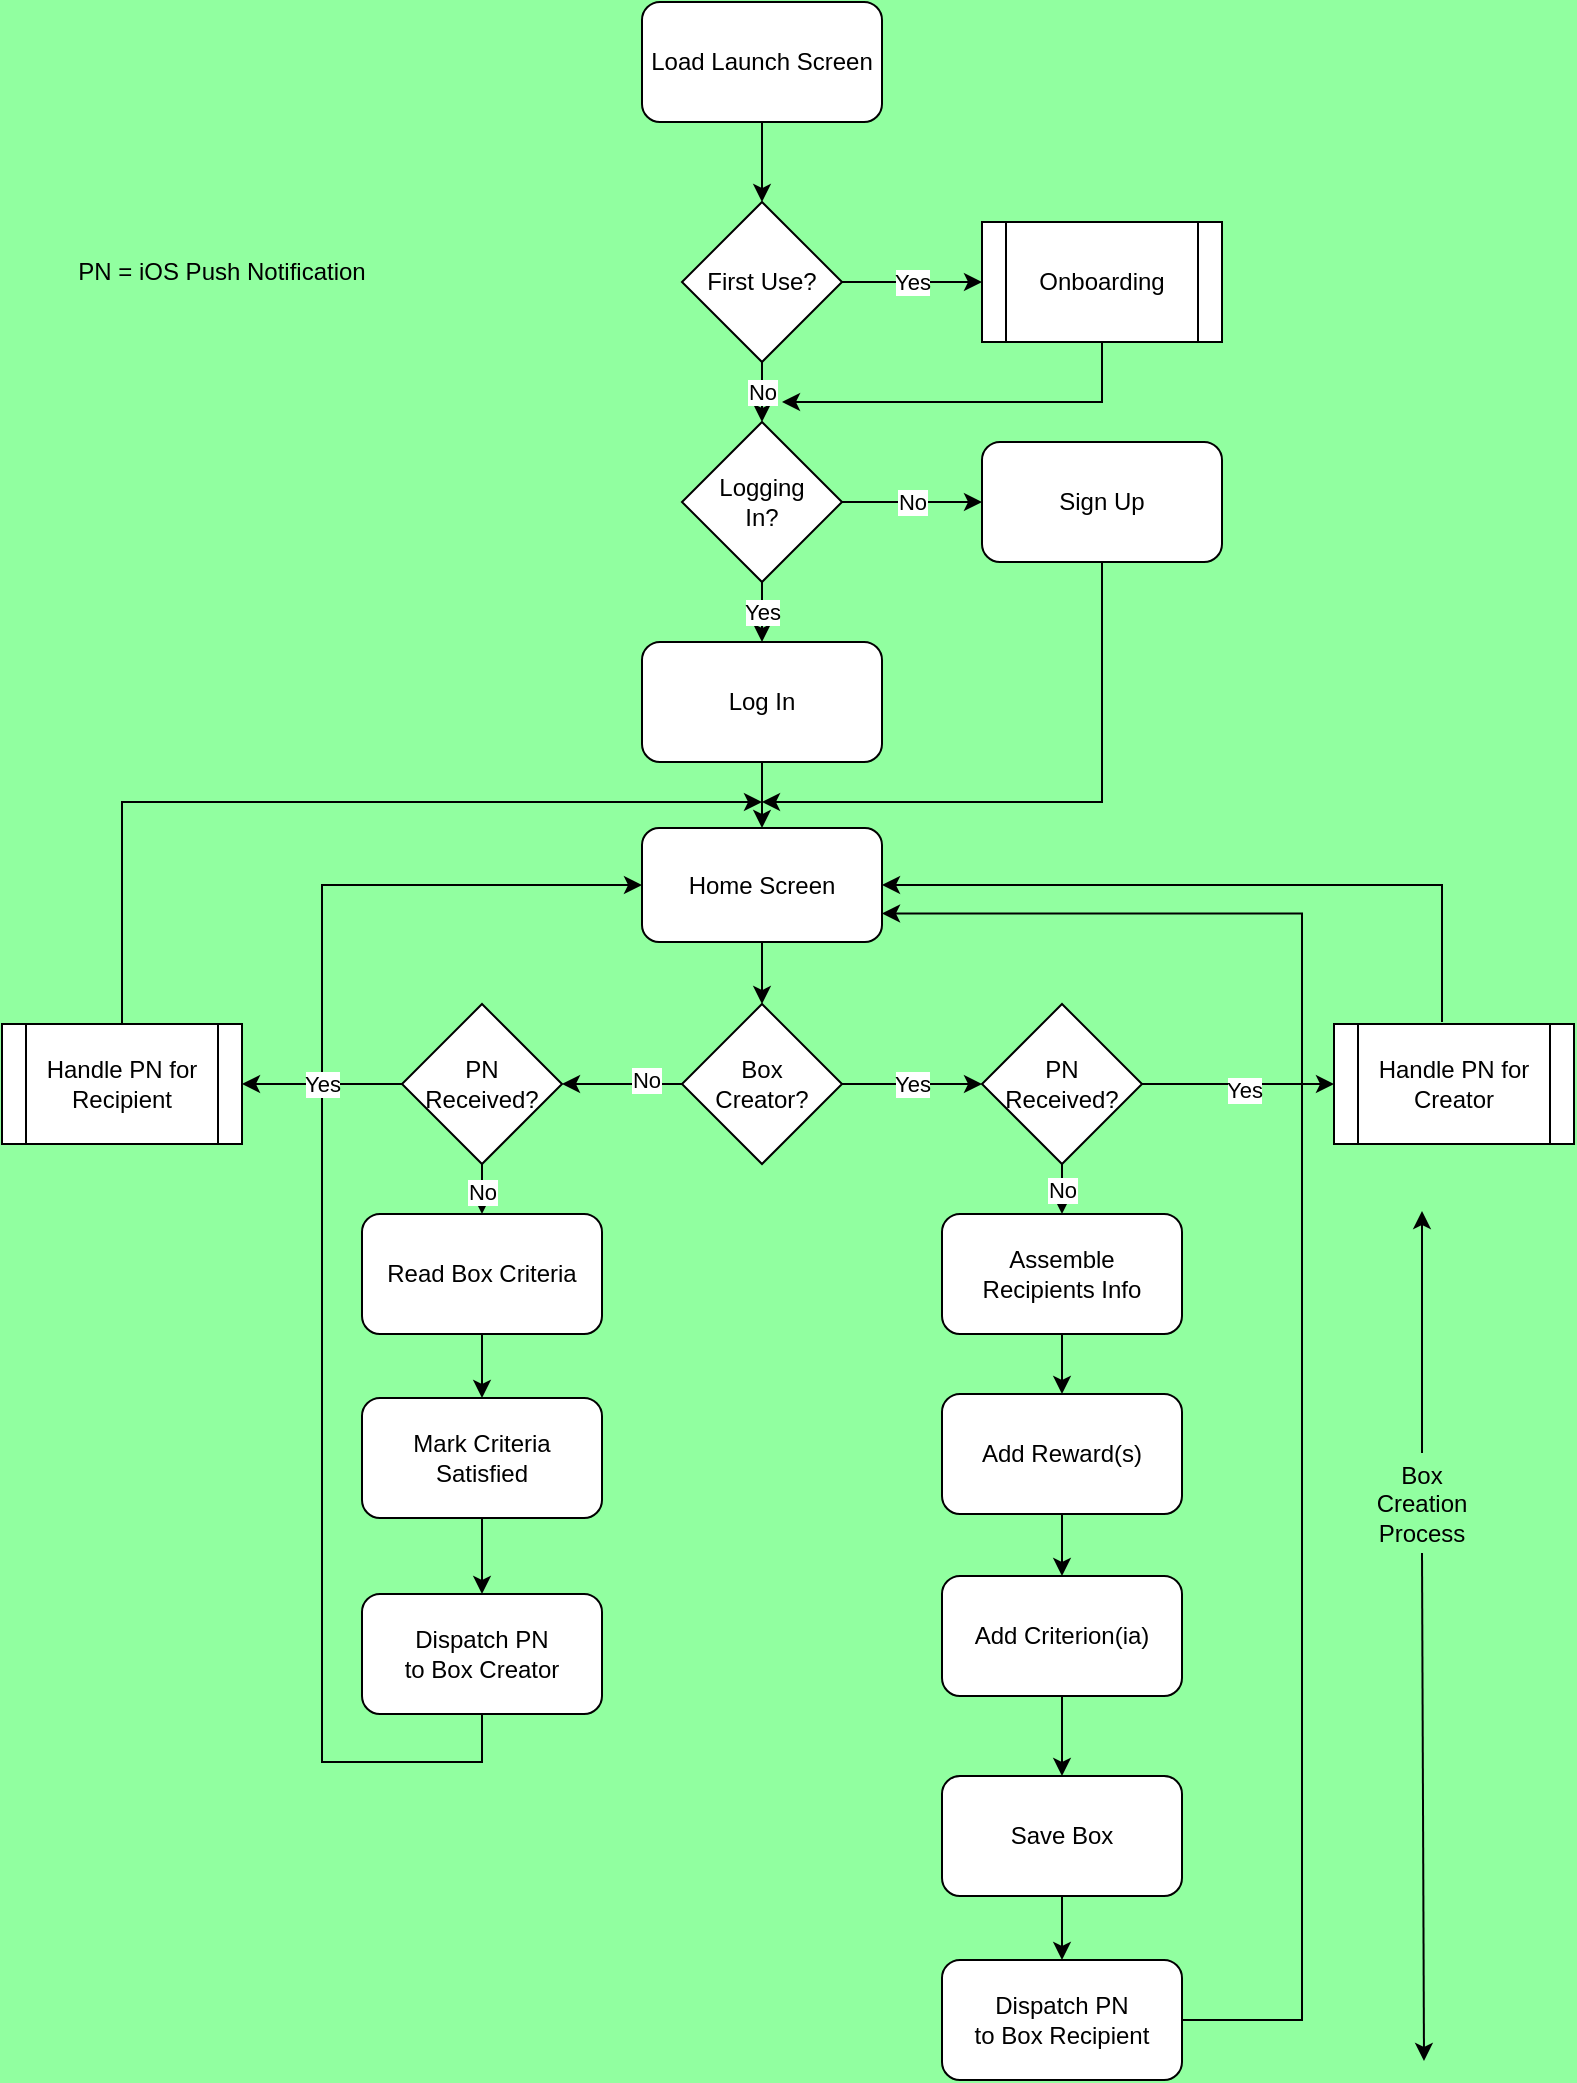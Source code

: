 <mxfile version="20.2.2" type="device"><diagram id="C5RBs43oDa-KdzZeNtuy" name="Page-1"><mxGraphModel dx="922" dy="533" grid="1" gridSize="10" guides="1" tooltips="1" connect="1" arrows="1" fold="1" page="1" pageScale="1" pageWidth="827" pageHeight="1169" background="#91FFA0" math="0" shadow="0"><root><mxCell id="WIyWlLk6GJQsqaUBKTNV-0"/><mxCell id="WIyWlLk6GJQsqaUBKTNV-1" parent="WIyWlLk6GJQsqaUBKTNV-0"/><mxCell id="I9j6fqiwooqlLzy2hseq-2" style="edgeStyle=orthogonalEdgeStyle;rounded=0;orthogonalLoop=1;jettySize=auto;html=1;exitX=0.5;exitY=1;exitDx=0;exitDy=0;entryX=0.5;entryY=0;entryDx=0;entryDy=0;" edge="1" parent="WIyWlLk6GJQsqaUBKTNV-1" source="I9j6fqiwooqlLzy2hseq-0" target="I9j6fqiwooqlLzy2hseq-1"><mxGeometry relative="1" as="geometry"/></mxCell><mxCell id="I9j6fqiwooqlLzy2hseq-0" value="Load Launch Screen" style="rounded=1;whiteSpace=wrap;html=1;" vertex="1" parent="WIyWlLk6GJQsqaUBKTNV-1"><mxGeometry x="340" y="20" width="120" height="60" as="geometry"/></mxCell><mxCell id="I9j6fqiwooqlLzy2hseq-4" value="Yes" style="edgeStyle=orthogonalEdgeStyle;rounded=0;orthogonalLoop=1;jettySize=auto;html=1;entryX=0;entryY=0.5;entryDx=0;entryDy=0;" edge="1" parent="WIyWlLk6GJQsqaUBKTNV-1" source="I9j6fqiwooqlLzy2hseq-1" target="I9j6fqiwooqlLzy2hseq-3"><mxGeometry relative="1" as="geometry"/></mxCell><mxCell id="I9j6fqiwooqlLzy2hseq-6" value="No" style="edgeStyle=orthogonalEdgeStyle;rounded=0;orthogonalLoop=1;jettySize=auto;html=1;exitX=0.5;exitY=1;exitDx=0;exitDy=0;entryX=0.5;entryY=0;entryDx=0;entryDy=0;" edge="1" parent="WIyWlLk6GJQsqaUBKTNV-1" source="I9j6fqiwooqlLzy2hseq-1"><mxGeometry relative="1" as="geometry"><mxPoint x="400" y="230" as="targetPoint"/></mxGeometry></mxCell><mxCell id="I9j6fqiwooqlLzy2hseq-1" value="First Use?" style="rhombus;whiteSpace=wrap;html=1;" vertex="1" parent="WIyWlLk6GJQsqaUBKTNV-1"><mxGeometry x="360" y="120" width="80" height="80" as="geometry"/></mxCell><mxCell id="I9j6fqiwooqlLzy2hseq-10" style="edgeStyle=orthogonalEdgeStyle;rounded=0;orthogonalLoop=1;jettySize=auto;html=1;exitX=0.5;exitY=1;exitDx=0;exitDy=0;" edge="1" parent="WIyWlLk6GJQsqaUBKTNV-1" source="I9j6fqiwooqlLzy2hseq-3"><mxGeometry relative="1" as="geometry"><mxPoint x="410" y="220" as="targetPoint"/><Array as="points"><mxPoint x="570" y="220"/></Array></mxGeometry></mxCell><mxCell id="I9j6fqiwooqlLzy2hseq-3" value="Onboarding" style="shape=process;whiteSpace=wrap;html=1;backgroundOutline=1;" vertex="1" parent="WIyWlLk6GJQsqaUBKTNV-1"><mxGeometry x="510" y="130" width="120" height="60" as="geometry"/></mxCell><mxCell id="I9j6fqiwooqlLzy2hseq-9" value="No" style="edgeStyle=orthogonalEdgeStyle;rounded=0;orthogonalLoop=1;jettySize=auto;html=1;entryX=0;entryY=0.5;entryDx=0;entryDy=0;" edge="1" parent="WIyWlLk6GJQsqaUBKTNV-1" source="I9j6fqiwooqlLzy2hseq-7" target="I9j6fqiwooqlLzy2hseq-8"><mxGeometry relative="1" as="geometry"/></mxCell><mxCell id="I9j6fqiwooqlLzy2hseq-13" value="Yes&lt;br&gt;" style="edgeStyle=orthogonalEdgeStyle;rounded=0;orthogonalLoop=1;jettySize=auto;html=1;entryX=0.5;entryY=0;entryDx=0;entryDy=0;" edge="1" parent="WIyWlLk6GJQsqaUBKTNV-1" source="I9j6fqiwooqlLzy2hseq-7" target="I9j6fqiwooqlLzy2hseq-12"><mxGeometry relative="1" as="geometry"/></mxCell><mxCell id="I9j6fqiwooqlLzy2hseq-7" value="Logging&lt;br&gt;In?" style="rhombus;whiteSpace=wrap;html=1;" vertex="1" parent="WIyWlLk6GJQsqaUBKTNV-1"><mxGeometry x="360" y="230" width="80" height="80" as="geometry"/></mxCell><mxCell id="I9j6fqiwooqlLzy2hseq-60" style="edgeStyle=orthogonalEdgeStyle;rounded=0;orthogonalLoop=1;jettySize=auto;html=1;" edge="1" parent="WIyWlLk6GJQsqaUBKTNV-1" source="I9j6fqiwooqlLzy2hseq-8"><mxGeometry relative="1" as="geometry"><mxPoint x="400" y="420" as="targetPoint"/><Array as="points"><mxPoint x="570" y="420"/></Array></mxGeometry></mxCell><mxCell id="I9j6fqiwooqlLzy2hseq-8" value="Sign Up" style="rounded=1;whiteSpace=wrap;html=1;" vertex="1" parent="WIyWlLk6GJQsqaUBKTNV-1"><mxGeometry x="510" y="240" width="120" height="60" as="geometry"/></mxCell><mxCell id="I9j6fqiwooqlLzy2hseq-61" style="edgeStyle=orthogonalEdgeStyle;rounded=0;orthogonalLoop=1;jettySize=auto;html=1;entryX=0.5;entryY=0;entryDx=0;entryDy=0;" edge="1" parent="WIyWlLk6GJQsqaUBKTNV-1" source="I9j6fqiwooqlLzy2hseq-12" target="I9j6fqiwooqlLzy2hseq-39"><mxGeometry relative="1" as="geometry"/></mxCell><mxCell id="I9j6fqiwooqlLzy2hseq-12" value="Log In" style="rounded=1;whiteSpace=wrap;html=1;" vertex="1" parent="WIyWlLk6GJQsqaUBKTNV-1"><mxGeometry x="340" y="340" width="120" height="60" as="geometry"/></mxCell><mxCell id="I9j6fqiwooqlLzy2hseq-49" value="Yes" style="edgeStyle=orthogonalEdgeStyle;rounded=0;orthogonalLoop=1;jettySize=auto;html=1;" edge="1" parent="WIyWlLk6GJQsqaUBKTNV-1" source="I9j6fqiwooqlLzy2hseq-18" target="I9j6fqiwooqlLzy2hseq-48"><mxGeometry relative="1" as="geometry"/></mxCell><mxCell id="I9j6fqiwooqlLzy2hseq-55" style="edgeStyle=orthogonalEdgeStyle;rounded=0;orthogonalLoop=1;jettySize=auto;html=1;entryX=1;entryY=0.5;entryDx=0;entryDy=0;" edge="1" parent="WIyWlLk6GJQsqaUBKTNV-1" source="I9j6fqiwooqlLzy2hseq-18" target="I9j6fqiwooqlLzy2hseq-54"><mxGeometry relative="1" as="geometry"/></mxCell><mxCell id="I9j6fqiwooqlLzy2hseq-57" value="No" style="edgeLabel;html=1;align=center;verticalAlign=middle;resizable=0;points=[];" vertex="1" connectable="0" parent="I9j6fqiwooqlLzy2hseq-55"><mxGeometry x="-0.4" y="-2" relative="1" as="geometry"><mxPoint as="offset"/></mxGeometry></mxCell><mxCell id="I9j6fqiwooqlLzy2hseq-18" value="Box&lt;br&gt;Creator?" style="rhombus;whiteSpace=wrap;html=1;" vertex="1" parent="WIyWlLk6GJQsqaUBKTNV-1"><mxGeometry x="360" y="521" width="80" height="80" as="geometry"/></mxCell><mxCell id="I9j6fqiwooqlLzy2hseq-31" style="edgeStyle=orthogonalEdgeStyle;rounded=0;orthogonalLoop=1;jettySize=auto;html=1;entryX=0.5;entryY=0;entryDx=0;entryDy=0;" edge="1" parent="WIyWlLk6GJQsqaUBKTNV-1" source="I9j6fqiwooqlLzy2hseq-19" target="I9j6fqiwooqlLzy2hseq-21"><mxGeometry relative="1" as="geometry"/></mxCell><mxCell id="I9j6fqiwooqlLzy2hseq-19" value="Assemble&lt;br&gt;Recipients Info" style="rounded=1;whiteSpace=wrap;html=1;" vertex="1" parent="WIyWlLk6GJQsqaUBKTNV-1"><mxGeometry x="490" y="626" width="120" height="60" as="geometry"/></mxCell><mxCell id="I9j6fqiwooqlLzy2hseq-32" style="edgeStyle=orthogonalEdgeStyle;rounded=0;orthogonalLoop=1;jettySize=auto;html=1;entryX=0.5;entryY=0;entryDx=0;entryDy=0;" edge="1" parent="WIyWlLk6GJQsqaUBKTNV-1" source="I9j6fqiwooqlLzy2hseq-21" target="I9j6fqiwooqlLzy2hseq-22"><mxGeometry relative="1" as="geometry"/></mxCell><mxCell id="I9j6fqiwooqlLzy2hseq-21" value="Add Reward(s)" style="rounded=1;whiteSpace=wrap;html=1;" vertex="1" parent="WIyWlLk6GJQsqaUBKTNV-1"><mxGeometry x="490" y="716" width="120" height="60" as="geometry"/></mxCell><mxCell id="I9j6fqiwooqlLzy2hseq-64" style="edgeStyle=orthogonalEdgeStyle;rounded=0;orthogonalLoop=1;jettySize=auto;html=1;" edge="1" parent="WIyWlLk6GJQsqaUBKTNV-1" source="I9j6fqiwooqlLzy2hseq-22" target="I9j6fqiwooqlLzy2hseq-63"><mxGeometry relative="1" as="geometry"/></mxCell><mxCell id="I9j6fqiwooqlLzy2hseq-22" value="Add Criterion(ia)" style="rounded=1;whiteSpace=wrap;html=1;" vertex="1" parent="WIyWlLk6GJQsqaUBKTNV-1"><mxGeometry x="490" y="807" width="120" height="60" as="geometry"/></mxCell><mxCell id="I9j6fqiwooqlLzy2hseq-68" style="edgeStyle=orthogonalEdgeStyle;rounded=0;orthogonalLoop=1;jettySize=auto;html=1;entryX=1;entryY=0.75;entryDx=0;entryDy=0;" edge="1" parent="WIyWlLk6GJQsqaUBKTNV-1" source="I9j6fqiwooqlLzy2hseq-23" target="I9j6fqiwooqlLzy2hseq-39"><mxGeometry relative="1" as="geometry"><mxPoint x="720" y="650" as="targetPoint"/><Array as="points"><mxPoint x="670" y="1029"/><mxPoint x="670" y="476"/></Array></mxGeometry></mxCell><mxCell id="I9j6fqiwooqlLzy2hseq-23" value="Dispatch PN &lt;br&gt;to Box Recipient" style="rounded=1;whiteSpace=wrap;html=1;" vertex="1" parent="WIyWlLk6GJQsqaUBKTNV-1"><mxGeometry x="490" y="999" width="120" height="60" as="geometry"/></mxCell><mxCell id="I9j6fqiwooqlLzy2hseq-25" value="" style="endArrow=classic;html=1;rounded=0;" edge="1" parent="WIyWlLk6GJQsqaUBKTNV-1"><mxGeometry width="50" height="50" relative="1" as="geometry"><mxPoint x="730" y="745.5" as="sourcePoint"/><mxPoint x="730" y="624.5" as="targetPoint"/></mxGeometry></mxCell><mxCell id="I9j6fqiwooqlLzy2hseq-26" value="" style="endArrow=classic;html=1;rounded=0;" edge="1" parent="WIyWlLk6GJQsqaUBKTNV-1"><mxGeometry width="50" height="50" relative="1" as="geometry"><mxPoint x="730" y="795.5" as="sourcePoint"/><mxPoint x="731" y="1049.5" as="targetPoint"/><Array as="points"/></mxGeometry></mxCell><mxCell id="I9j6fqiwooqlLzy2hseq-27" value="Box Creation&lt;br&gt;Process" style="text;html=1;strokeColor=none;fillColor=none;align=center;verticalAlign=middle;whiteSpace=wrap;rounded=0;" vertex="1" parent="WIyWlLk6GJQsqaUBKTNV-1"><mxGeometry x="700" y="755.5" width="60" height="30" as="geometry"/></mxCell><mxCell id="I9j6fqiwooqlLzy2hseq-37" style="edgeStyle=orthogonalEdgeStyle;rounded=0;orthogonalLoop=1;jettySize=auto;html=1;entryX=0.5;entryY=0;entryDx=0;entryDy=0;" edge="1" parent="WIyWlLk6GJQsqaUBKTNV-1" source="I9j6fqiwooqlLzy2hseq-28" target="I9j6fqiwooqlLzy2hseq-35"><mxGeometry relative="1" as="geometry"/></mxCell><mxCell id="I9j6fqiwooqlLzy2hseq-28" value="Read Box Criteria" style="rounded=1;whiteSpace=wrap;html=1;" vertex="1" parent="WIyWlLk6GJQsqaUBKTNV-1"><mxGeometry x="200" y="626" width="120" height="60" as="geometry"/></mxCell><mxCell id="I9j6fqiwooqlLzy2hseq-38" style="edgeStyle=orthogonalEdgeStyle;rounded=0;orthogonalLoop=1;jettySize=auto;html=1;entryX=0.5;entryY=0;entryDx=0;entryDy=0;" edge="1" parent="WIyWlLk6GJQsqaUBKTNV-1" source="I9j6fqiwooqlLzy2hseq-35" target="I9j6fqiwooqlLzy2hseq-36"><mxGeometry relative="1" as="geometry"/></mxCell><mxCell id="I9j6fqiwooqlLzy2hseq-35" value="Mark Criteria Satisfied" style="rounded=1;whiteSpace=wrap;html=1;" vertex="1" parent="WIyWlLk6GJQsqaUBKTNV-1"><mxGeometry x="200" y="718" width="120" height="60" as="geometry"/></mxCell><mxCell id="I9j6fqiwooqlLzy2hseq-41" style="edgeStyle=orthogonalEdgeStyle;rounded=0;orthogonalLoop=1;jettySize=auto;html=1;entryX=0;entryY=0.5;entryDx=0;entryDy=0;" edge="1" parent="WIyWlLk6GJQsqaUBKTNV-1" source="I9j6fqiwooqlLzy2hseq-36" target="I9j6fqiwooqlLzy2hseq-39"><mxGeometry relative="1" as="geometry"><mxPoint x="320" y="460" as="targetPoint"/><Array as="points"><mxPoint x="260" y="900"/><mxPoint x="180" y="900"/><mxPoint x="180" y="462"/></Array></mxGeometry></mxCell><mxCell id="I9j6fqiwooqlLzy2hseq-36" value="Dispatch PN&lt;br&gt;to Box Creator" style="rounded=1;whiteSpace=wrap;html=1;" vertex="1" parent="WIyWlLk6GJQsqaUBKTNV-1"><mxGeometry x="200" y="816" width="120" height="60" as="geometry"/></mxCell><mxCell id="I9j6fqiwooqlLzy2hseq-42" value="" style="edgeStyle=orthogonalEdgeStyle;rounded=0;orthogonalLoop=1;jettySize=auto;html=1;" edge="1" parent="WIyWlLk6GJQsqaUBKTNV-1" source="I9j6fqiwooqlLzy2hseq-39" target="I9j6fqiwooqlLzy2hseq-18"><mxGeometry relative="1" as="geometry"/></mxCell><mxCell id="I9j6fqiwooqlLzy2hseq-39" value="Home Screen" style="rounded=1;whiteSpace=wrap;html=1;" vertex="1" parent="WIyWlLk6GJQsqaUBKTNV-1"><mxGeometry x="340" y="433" width="120" height="57" as="geometry"/></mxCell><mxCell id="I9j6fqiwooqlLzy2hseq-50" value="No" style="edgeStyle=orthogonalEdgeStyle;rounded=0;orthogonalLoop=1;jettySize=auto;html=1;entryX=0.5;entryY=0;entryDx=0;entryDy=0;" edge="1" parent="WIyWlLk6GJQsqaUBKTNV-1" source="I9j6fqiwooqlLzy2hseq-48" target="I9j6fqiwooqlLzy2hseq-19"><mxGeometry relative="1" as="geometry"/></mxCell><mxCell id="I9j6fqiwooqlLzy2hseq-52" style="edgeStyle=orthogonalEdgeStyle;rounded=0;orthogonalLoop=1;jettySize=auto;html=1;entryX=0;entryY=0.5;entryDx=0;entryDy=0;" edge="1" parent="WIyWlLk6GJQsqaUBKTNV-1" source="I9j6fqiwooqlLzy2hseq-48" target="I9j6fqiwooqlLzy2hseq-51"><mxGeometry relative="1" as="geometry"/></mxCell><mxCell id="I9j6fqiwooqlLzy2hseq-69" value="Yes" style="edgeLabel;html=1;align=center;verticalAlign=middle;resizable=0;points=[];" vertex="1" connectable="0" parent="I9j6fqiwooqlLzy2hseq-52"><mxGeometry x="0.067" y="-3" relative="1" as="geometry"><mxPoint as="offset"/></mxGeometry></mxCell><mxCell id="I9j6fqiwooqlLzy2hseq-48" value="PN&lt;br&gt;Received?" style="rhombus;whiteSpace=wrap;html=1;" vertex="1" parent="WIyWlLk6GJQsqaUBKTNV-1"><mxGeometry x="510" y="521" width="80" height="80" as="geometry"/></mxCell><mxCell id="I9j6fqiwooqlLzy2hseq-53" style="edgeStyle=orthogonalEdgeStyle;rounded=0;orthogonalLoop=1;jettySize=auto;html=1;entryX=1;entryY=0.5;entryDx=0;entryDy=0;" edge="1" parent="WIyWlLk6GJQsqaUBKTNV-1" target="I9j6fqiwooqlLzy2hseq-39"><mxGeometry relative="1" as="geometry"><mxPoint x="740" y="530" as="sourcePoint"/><Array as="points"><mxPoint x="740" y="462"/></Array></mxGeometry></mxCell><mxCell id="I9j6fqiwooqlLzy2hseq-51" value="Handle PN for Creator" style="shape=process;whiteSpace=wrap;html=1;backgroundOutline=1;" vertex="1" parent="WIyWlLk6GJQsqaUBKTNV-1"><mxGeometry x="686" y="531" width="120" height="60" as="geometry"/></mxCell><mxCell id="I9j6fqiwooqlLzy2hseq-56" style="edgeStyle=orthogonalEdgeStyle;rounded=0;orthogonalLoop=1;jettySize=auto;html=1;entryX=0.5;entryY=0;entryDx=0;entryDy=0;" edge="1" parent="WIyWlLk6GJQsqaUBKTNV-1" source="I9j6fqiwooqlLzy2hseq-54" target="I9j6fqiwooqlLzy2hseq-28"><mxGeometry relative="1" as="geometry"/></mxCell><mxCell id="I9j6fqiwooqlLzy2hseq-58" value="No" style="edgeLabel;html=1;align=center;verticalAlign=middle;resizable=0;points=[];" vertex="1" connectable="0" parent="I9j6fqiwooqlLzy2hseq-56"><mxGeometry x="0.6" relative="1" as="geometry"><mxPoint as="offset"/></mxGeometry></mxCell><mxCell id="I9j6fqiwooqlLzy2hseq-66" value="Yes" style="edgeStyle=orthogonalEdgeStyle;rounded=0;orthogonalLoop=1;jettySize=auto;html=1;entryX=1;entryY=0.5;entryDx=0;entryDy=0;" edge="1" parent="WIyWlLk6GJQsqaUBKTNV-1" source="I9j6fqiwooqlLzy2hseq-54" target="I9j6fqiwooqlLzy2hseq-59"><mxGeometry relative="1" as="geometry"/></mxCell><mxCell id="I9j6fqiwooqlLzy2hseq-54" value="PN&lt;br&gt;Received?" style="rhombus;whiteSpace=wrap;html=1;" vertex="1" parent="WIyWlLk6GJQsqaUBKTNV-1"><mxGeometry x="220" y="521" width="80" height="80" as="geometry"/></mxCell><mxCell id="I9j6fqiwooqlLzy2hseq-67" style="edgeStyle=orthogonalEdgeStyle;rounded=0;orthogonalLoop=1;jettySize=auto;html=1;" edge="1" parent="WIyWlLk6GJQsqaUBKTNV-1" source="I9j6fqiwooqlLzy2hseq-59"><mxGeometry relative="1" as="geometry"><mxPoint x="400" y="420" as="targetPoint"/><Array as="points"><mxPoint x="80" y="420"/></Array></mxGeometry></mxCell><mxCell id="I9j6fqiwooqlLzy2hseq-59" value="Handle PN for Recipient" style="shape=process;whiteSpace=wrap;html=1;backgroundOutline=1;" vertex="1" parent="WIyWlLk6GJQsqaUBKTNV-1"><mxGeometry x="20" y="531" width="120" height="60" as="geometry"/></mxCell><mxCell id="I9j6fqiwooqlLzy2hseq-65" style="edgeStyle=orthogonalEdgeStyle;rounded=0;orthogonalLoop=1;jettySize=auto;html=1;entryX=0.5;entryY=0;entryDx=0;entryDy=0;" edge="1" parent="WIyWlLk6GJQsqaUBKTNV-1" source="I9j6fqiwooqlLzy2hseq-63" target="I9j6fqiwooqlLzy2hseq-23"><mxGeometry relative="1" as="geometry"/></mxCell><mxCell id="I9j6fqiwooqlLzy2hseq-63" value="Save Box" style="rounded=1;whiteSpace=wrap;html=1;" vertex="1" parent="WIyWlLk6GJQsqaUBKTNV-1"><mxGeometry x="490" y="907" width="120" height="60" as="geometry"/></mxCell><mxCell id="I9j6fqiwooqlLzy2hseq-70" value="PN = iOS Push Notification" style="text;html=1;strokeColor=none;fillColor=none;align=center;verticalAlign=middle;whiteSpace=wrap;rounded=0;" vertex="1" parent="WIyWlLk6GJQsqaUBKTNV-1"><mxGeometry x="20" y="140" width="220" height="30" as="geometry"/></mxCell></root></mxGraphModel></diagram></mxfile>
